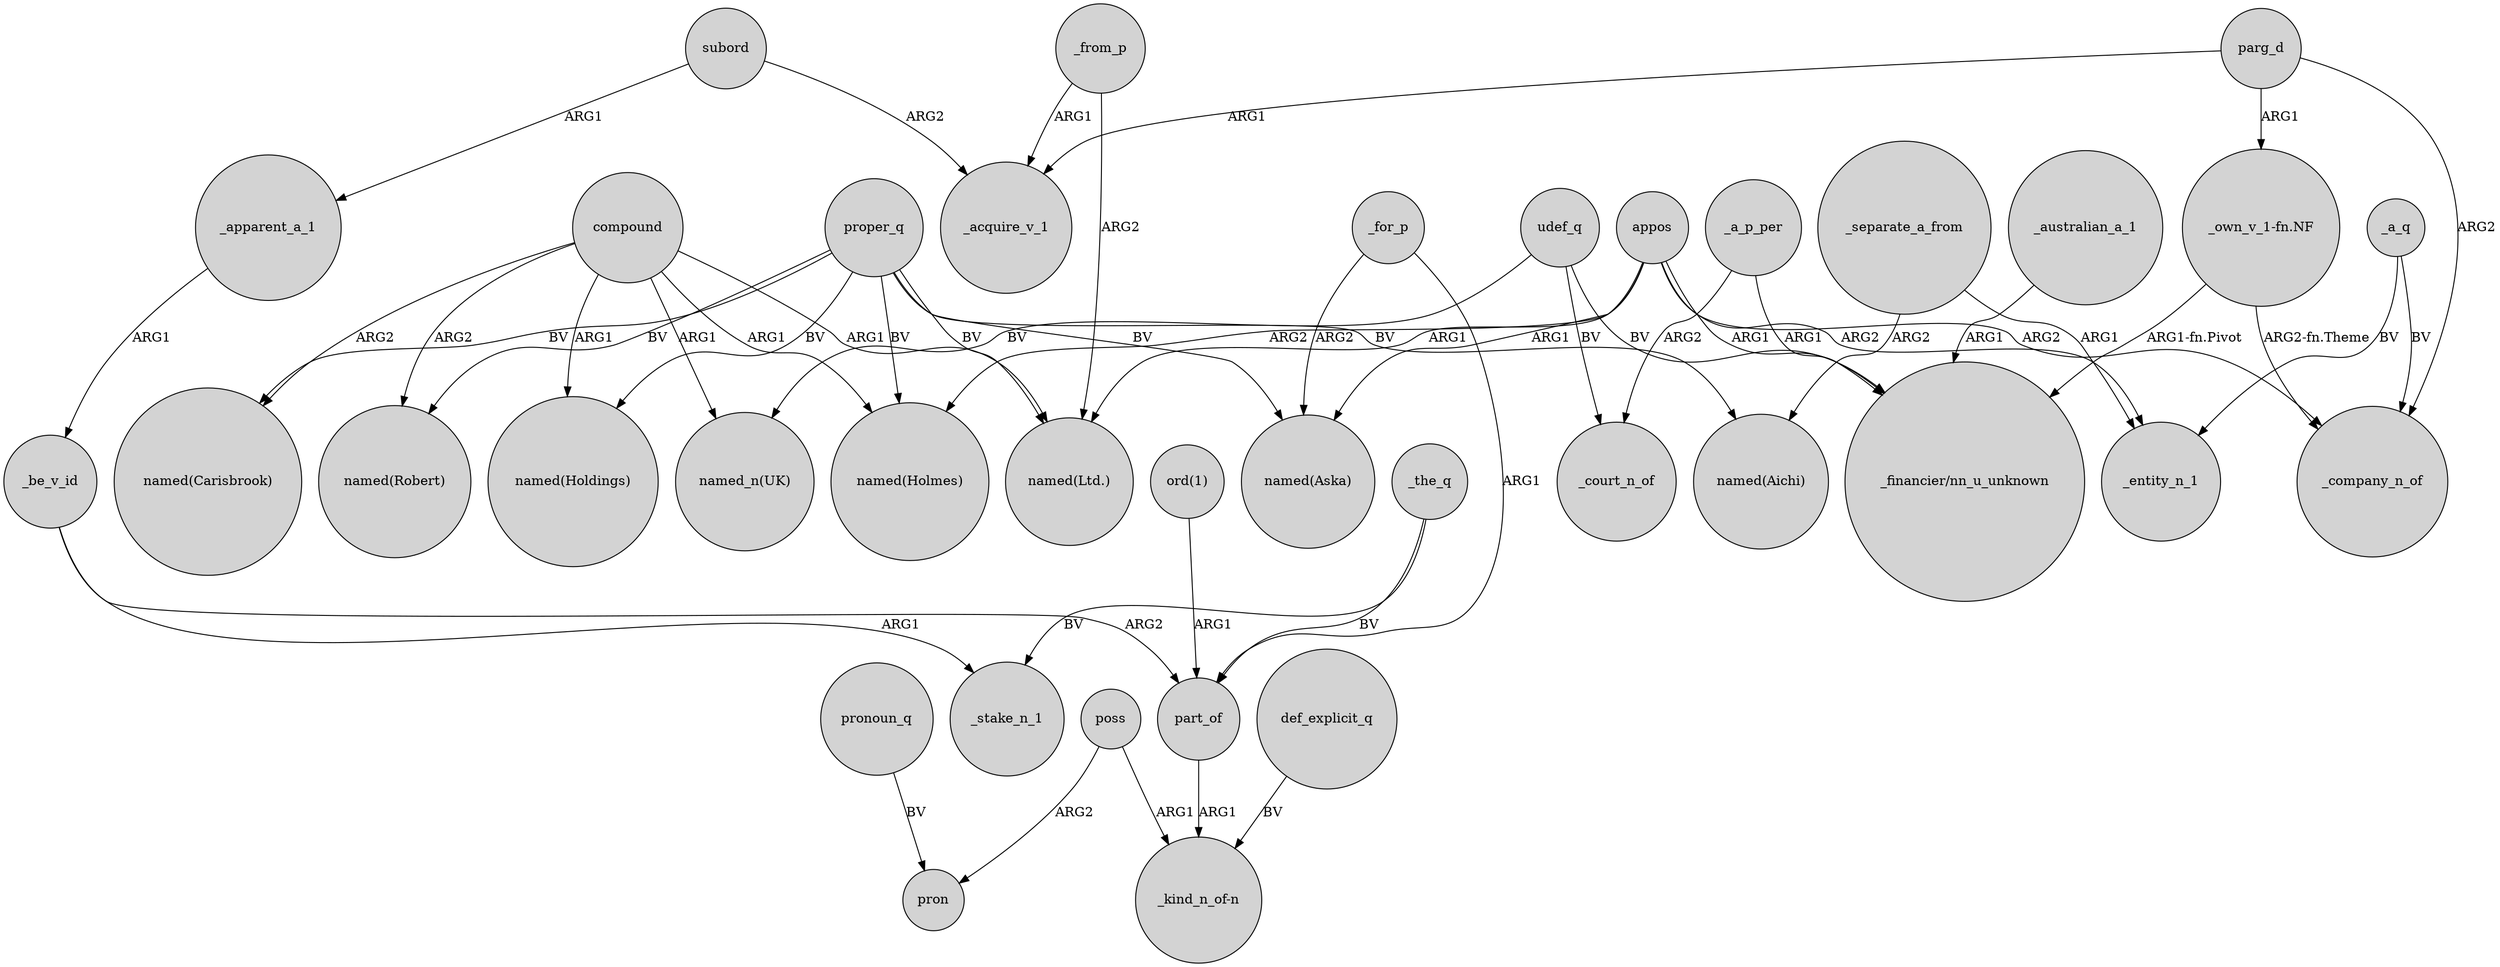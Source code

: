 digraph {
	node [shape=circle style=filled]
	subord -> _acquire_v_1 [label=ARG2]
	proper_q -> "named(Holmes)" [label=BV]
	udef_q -> "named_n(UK)" [label=BV]
	"_own_v_1-fn.NF" -> "_financier/nn_u_unknown" [label="ARG1-fn.Pivot"]
	_from_p -> "named(Ltd.)" [label=ARG2]
	proper_q -> "named(Holdings)" [label=BV]
	udef_q -> "_financier/nn_u_unknown" [label=BV]
	_apparent_a_1 -> _be_v_id [label=ARG1]
	poss -> pron [label=ARG2]
	_for_p -> "named(Aska)" [label=ARG2]
	_a_p_per -> _court_n_of [label=ARG2]
	_australian_a_1 -> "_financier/nn_u_unknown" [label=ARG1]
	udef_q -> _court_n_of [label=BV]
	compound -> "named(Robert)" [label=ARG2]
	_from_p -> _acquire_v_1 [label=ARG1]
	_the_q -> _stake_n_1 [label=BV]
	proper_q -> "named(Aichi)" [label=BV]
	subord -> _apparent_a_1 [label=ARG1]
	parg_d -> "_own_v_1-fn.NF" [label=ARG1]
	appos -> "named(Aska)" [label=ARG1]
	appos -> "_financier/nn_u_unknown" [label=ARG1]
	pronoun_q -> pron [label=BV]
	_be_v_id -> _stake_n_1 [label=ARG1]
	compound -> "named_n(UK)" [label=ARG1]
	_separate_a_from -> "named(Aichi)" [label=ARG2]
	appos -> "named(Ltd.)" [label=ARG1]
	proper_q -> "named(Robert)" [label=BV]
	appos -> _company_n_of [label=ARG2]
	compound -> "named(Carisbrook)" [label=ARG2]
	_for_p -> part_of [label=ARG1]
	parg_d -> _company_n_of [label=ARG2]
	_a_q -> _entity_n_1 [label=BV]
	poss -> "_kind_n_of-n" [label=ARG1]
	_the_q -> part_of [label=BV]
	"_own_v_1-fn.NF" -> _company_n_of [label="ARG2-fn.Theme"]
	_a_q -> _company_n_of [label=BV]
	_a_p_per -> "_financier/nn_u_unknown" [label=ARG1]
	proper_q -> "named(Aska)" [label=BV]
	_separate_a_from -> _entity_n_1 [label=ARG1]
	parg_d -> _acquire_v_1 [label=ARG1]
	compound -> "named(Holmes)" [label=ARG1]
	_be_v_id -> part_of [label=ARG2]
	proper_q -> "named(Ltd.)" [label=BV]
	compound -> "named(Ltd.)" [label=ARG1]
	part_of -> "_kind_n_of-n" [label=ARG1]
	def_explicit_q -> "_kind_n_of-n" [label=BV]
	proper_q -> "named(Carisbrook)" [label=BV]
	"ord(1)" -> part_of [label=ARG1]
	appos -> _entity_n_1 [label=ARG2]
	appos -> "named(Holmes)" [label=ARG2]
	compound -> "named(Holdings)" [label=ARG1]
}
